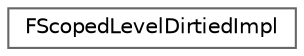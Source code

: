 digraph "Graphical Class Hierarchy"
{
 // INTERACTIVE_SVG=YES
 // LATEX_PDF_SIZE
  bgcolor="transparent";
  edge [fontname=Helvetica,fontsize=10,labelfontname=Helvetica,labelfontsize=10];
  node [fontname=Helvetica,fontsize=10,shape=box,height=0.2,width=0.4];
  rankdir="LR";
  Node0 [id="Node000000",label="FScopedLevelDirtiedImpl",height=0.2,width=0.4,color="grey40", fillcolor="white", style="filled",URL="$dc/df9/classFScopedLevelDirtiedImpl.html",tooltip=" "];
}
